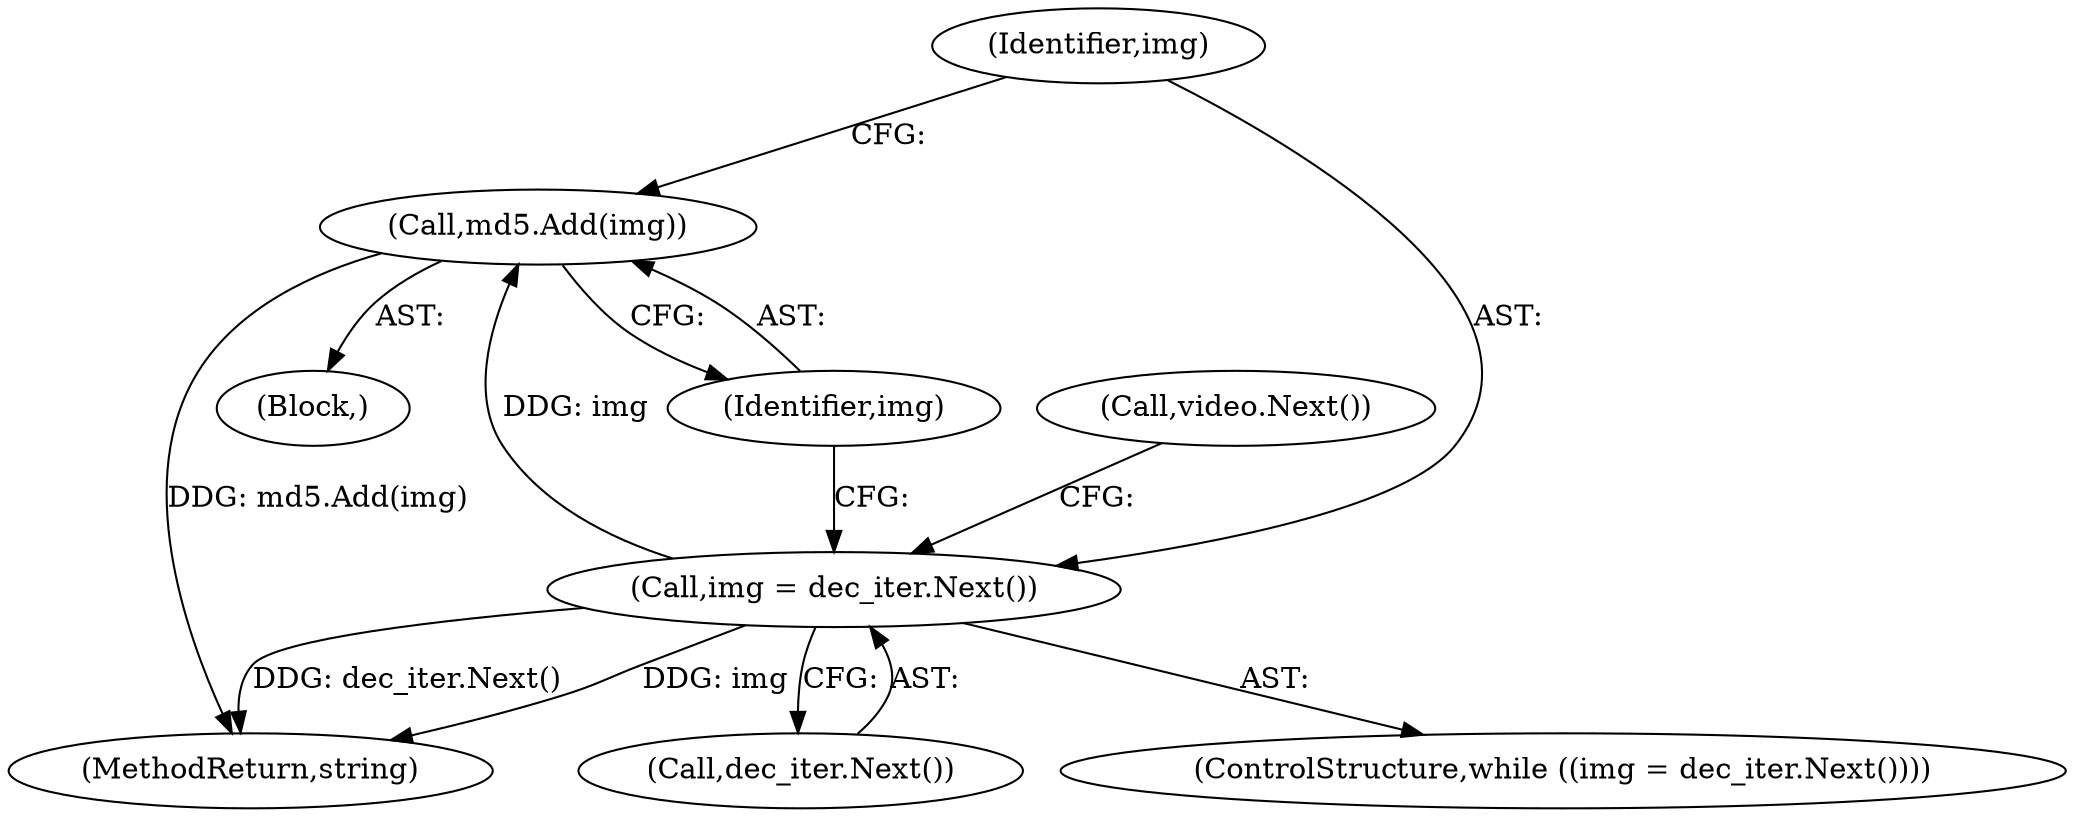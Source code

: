 digraph "0_Android_5a9753fca56f0eeb9f61e342b2fccffc364f9426_123@pointer" {
"1000152" [label="(Call,md5.Add(img))"];
"1000148" [label="(Call,img = dec_iter.Next())"];
"1000152" [label="(Call,md5.Add(img))"];
"1000147" [label="(ControlStructure,while ((img = dec_iter.Next())))"];
"1000149" [label="(Identifier,img)"];
"1000150" [label="(Call,dec_iter.Next())"];
"1000120" [label="(Call,video.Next())"];
"1000157" [label="(MethodReturn,string)"];
"1000148" [label="(Call,img = dec_iter.Next())"];
"1000153" [label="(Identifier,img)"];
"1000151" [label="(Block,)"];
"1000152" -> "1000151"  [label="AST: "];
"1000152" -> "1000153"  [label="CFG: "];
"1000153" -> "1000152"  [label="AST: "];
"1000149" -> "1000152"  [label="CFG: "];
"1000152" -> "1000157"  [label="DDG: md5.Add(img)"];
"1000148" -> "1000152"  [label="DDG: img"];
"1000148" -> "1000147"  [label="AST: "];
"1000148" -> "1000150"  [label="CFG: "];
"1000149" -> "1000148"  [label="AST: "];
"1000150" -> "1000148"  [label="AST: "];
"1000153" -> "1000148"  [label="CFG: "];
"1000120" -> "1000148"  [label="CFG: "];
"1000148" -> "1000157"  [label="DDG: dec_iter.Next()"];
"1000148" -> "1000157"  [label="DDG: img"];
}
